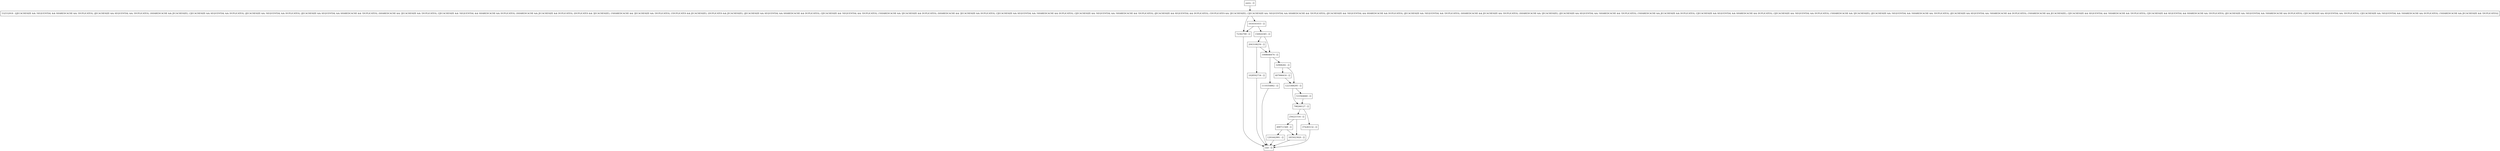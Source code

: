 digraph getTriggers {
node [shape=record];
407906416 [label="407906416 - []"];
798266127 [label="798266127 - []"];
1223368295 [label="1223368295 - []"];
499711569 [label="499711569 - []"];
256221516 [label="256221516 - []"];
1291642991 [label="1291642991 - []"];
1028502734 [label="1028502734 - []"];
entry [label="entry - []"];
exit [label="exit - []"];
2043108250 [label="2043108250 - []"];
1008646474 [label="1008646474 - []"];
533564660 [label="533564660 - []"];
532532918 [label="532532918 - [(JECACHESIZE && !SEQUENTIAL && SHAREDCACHE && !DUPLICATES), (JECACHESIZE && SEQUENTIAL && !DUPLICATES), (SHAREDCACHE && JECACHESIZE), (!JECACHESIZE && SEQUENTIAL && DUPLICATES), (JECACHESIZE && !SEQUENTIAL && DUPLICATES), (JECACHESIZE && SEQUENTIAL && SHAREDCACHE && !DUPLICATES), (SHAREDCACHE && !JECACHESIZE && !DUPLICATES), (!JECACHESIZE && !SEQUENTIAL && SHAREDCACHE && DUPLICATES), (SHAREDCACHE && JECACHESIZE && DUPLICATES), (DUPLICATES && !JECACHESIZE), (!SHAREDCACHE && !JECACHESIZE && !DUPLICATES), (!DUPLICATES && JECACHESIZE), (DUPLICATES && JECACHESIZE), (JECACHESIZE && SEQUENTIAL && SHAREDCACHE && DUPLICATES), (!JECACHESIZE && !SEQUENTIAL && !DUPLICATES), (!SHAREDCACHE && !JECACHESIZE && DUPLICATES), (SHAREDCACHE && !JECACHESIZE && DUPLICATES), (!JECACHESIZE && SEQUENTIAL && !SHAREDCACHE && DUPLICATES), (!JECACHESIZE && !SEQUENTIAL && !SHAREDCACHE && !DUPLICATES), (JECACHESIZE && SEQUENTIAL && DUPLICATES), (!DUPLICATES && !JECACHESIZE), (!JECACHESIZE && !SEQUENTIAL && SHAREDCACHE && !DUPLICATES), (JECACHESIZE && !SEQUENTIAL && SHAREDCACHE && DUPLICATES), (JECACHESIZE && !SEQUENTIAL && !DUPLICATES), (SHAREDCACHE && JECACHESIZE && !DUPLICATES), (SHAREDCACHE && !JECACHESIZE), (JECACHESIZE && SEQUENTIAL && !SHAREDCACHE && !DUPLICATES), (!SHAREDCACHE && JECACHESIZE && DUPLICATES), (!JECACHESIZE && SEQUENTIAL && SHAREDCACHE && DUPLICATES), (!JECACHESIZE && !SEQUENTIAL && DUPLICATES), (!SHAREDCACHE && !JECACHESIZE), (JECACHESIZE && !SEQUENTIAL && !SHAREDCACHE && !DUPLICATES), (JECACHESIZE && SEQUENTIAL && !SHAREDCACHE && DUPLICATES), (!SHAREDCACHE && JECACHESIZE), (!JECACHESIZE && SEQUENTIAL && !SHAREDCACHE && !DUPLICATES), (!JECACHESIZE && SEQUENTIAL && SHAREDCACHE && !DUPLICATES), (JECACHESIZE && !SEQUENTIAL && !SHAREDCACHE && DUPLICATES), (!JECACHESIZE && SEQUENTIAL && !DUPLICATES), (!JECACHESIZE && !SEQUENTIAL && !SHAREDCACHE && DUPLICATES), (!SHAREDCACHE && JECACHESIZE && !DUPLICATES)]"];
374283132 [label="374283132 - []"];
1110354862 [label="1110354862 - []"];
1616161033 [label="1616161033 - []"];
72392799 [label="72392799 - []"];
150924365 [label="150924365 - []"];
32908282 [label="32908282 - []"];
1855023920 [label="1855023920 - []"];
entry;
exit;
407906416 -> 1223368295;
798266127 -> 374283132;
798266127 -> 256221516;
1223368295 -> 798266127;
1223368295 -> 533564660;
499711569 -> 1291642991;
499711569 -> 1855023920;
256221516 -> 499711569;
256221516 -> 1855023920;
1291642991 -> exit;
1028502734 -> exit;
entry -> 532532918;
2043108250 -> 1008646474;
2043108250 -> 1028502734;
1008646474 -> 1110354862;
1008646474 -> 32908282;
533564660 -> 798266127;
532532918 -> 1616161033;
532532918 -> 72392799;
374283132 -> exit;
1110354862 -> exit;
1616161033 -> 150924365;
1616161033 -> 72392799;
72392799 -> exit;
150924365 -> 2043108250;
150924365 -> 1008646474;
32908282 -> 407906416;
32908282 -> 1223368295;
1855023920 -> exit;
}
